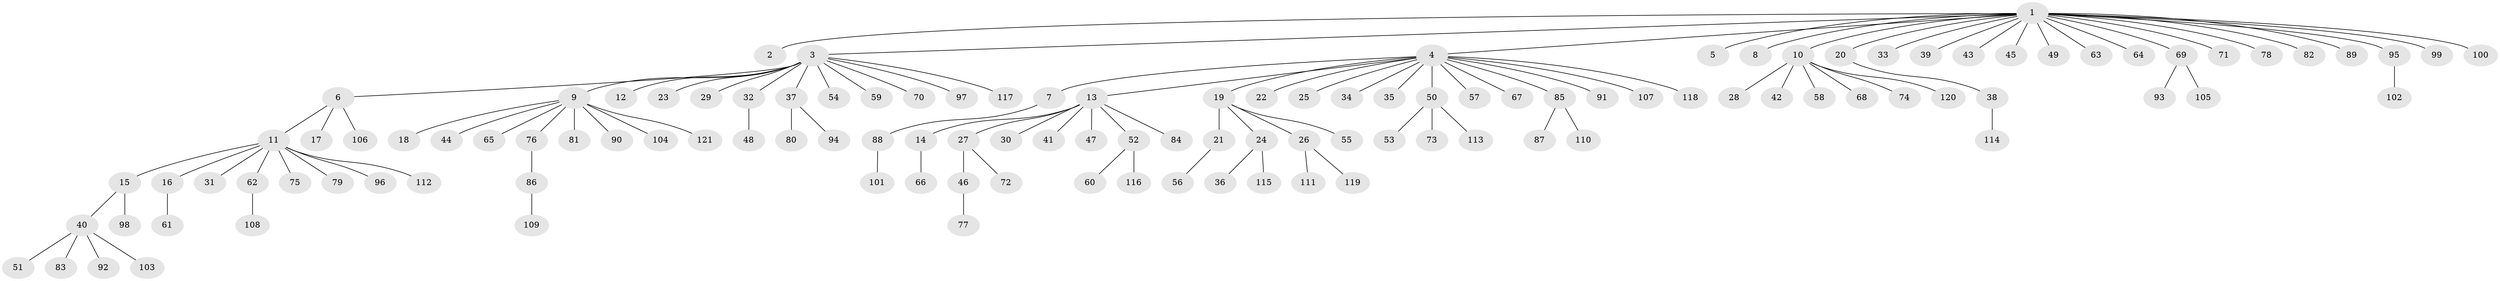// Generated by graph-tools (version 1.1) at 2025/11/02/27/25 16:11:15]
// undirected, 121 vertices, 120 edges
graph export_dot {
graph [start="1"]
  node [color=gray90,style=filled];
  1;
  2;
  3;
  4;
  5;
  6;
  7;
  8;
  9;
  10;
  11;
  12;
  13;
  14;
  15;
  16;
  17;
  18;
  19;
  20;
  21;
  22;
  23;
  24;
  25;
  26;
  27;
  28;
  29;
  30;
  31;
  32;
  33;
  34;
  35;
  36;
  37;
  38;
  39;
  40;
  41;
  42;
  43;
  44;
  45;
  46;
  47;
  48;
  49;
  50;
  51;
  52;
  53;
  54;
  55;
  56;
  57;
  58;
  59;
  60;
  61;
  62;
  63;
  64;
  65;
  66;
  67;
  68;
  69;
  70;
  71;
  72;
  73;
  74;
  75;
  76;
  77;
  78;
  79;
  80;
  81;
  82;
  83;
  84;
  85;
  86;
  87;
  88;
  89;
  90;
  91;
  92;
  93;
  94;
  95;
  96;
  97;
  98;
  99;
  100;
  101;
  102;
  103;
  104;
  105;
  106;
  107;
  108;
  109;
  110;
  111;
  112;
  113;
  114;
  115;
  116;
  117;
  118;
  119;
  120;
  121;
  1 -- 2;
  1 -- 3;
  1 -- 4;
  1 -- 5;
  1 -- 8;
  1 -- 10;
  1 -- 20;
  1 -- 33;
  1 -- 39;
  1 -- 43;
  1 -- 45;
  1 -- 49;
  1 -- 63;
  1 -- 64;
  1 -- 69;
  1 -- 71;
  1 -- 78;
  1 -- 82;
  1 -- 89;
  1 -- 95;
  1 -- 99;
  1 -- 100;
  3 -- 6;
  3 -- 9;
  3 -- 12;
  3 -- 23;
  3 -- 29;
  3 -- 32;
  3 -- 37;
  3 -- 54;
  3 -- 59;
  3 -- 70;
  3 -- 97;
  3 -- 117;
  4 -- 7;
  4 -- 13;
  4 -- 19;
  4 -- 22;
  4 -- 25;
  4 -- 34;
  4 -- 35;
  4 -- 50;
  4 -- 57;
  4 -- 67;
  4 -- 85;
  4 -- 91;
  4 -- 107;
  4 -- 118;
  6 -- 11;
  6 -- 17;
  6 -- 106;
  7 -- 88;
  9 -- 18;
  9 -- 44;
  9 -- 65;
  9 -- 76;
  9 -- 81;
  9 -- 90;
  9 -- 104;
  9 -- 121;
  10 -- 28;
  10 -- 42;
  10 -- 58;
  10 -- 68;
  10 -- 74;
  10 -- 120;
  11 -- 15;
  11 -- 16;
  11 -- 31;
  11 -- 62;
  11 -- 75;
  11 -- 79;
  11 -- 96;
  11 -- 112;
  13 -- 14;
  13 -- 27;
  13 -- 30;
  13 -- 41;
  13 -- 47;
  13 -- 52;
  13 -- 84;
  14 -- 66;
  15 -- 40;
  15 -- 98;
  16 -- 61;
  19 -- 21;
  19 -- 24;
  19 -- 26;
  19 -- 55;
  20 -- 38;
  21 -- 56;
  24 -- 36;
  24 -- 115;
  26 -- 111;
  26 -- 119;
  27 -- 46;
  27 -- 72;
  32 -- 48;
  37 -- 80;
  37 -- 94;
  38 -- 114;
  40 -- 51;
  40 -- 83;
  40 -- 92;
  40 -- 103;
  46 -- 77;
  50 -- 53;
  50 -- 73;
  50 -- 113;
  52 -- 60;
  52 -- 116;
  62 -- 108;
  69 -- 93;
  69 -- 105;
  76 -- 86;
  85 -- 87;
  85 -- 110;
  86 -- 109;
  88 -- 101;
  95 -- 102;
}
